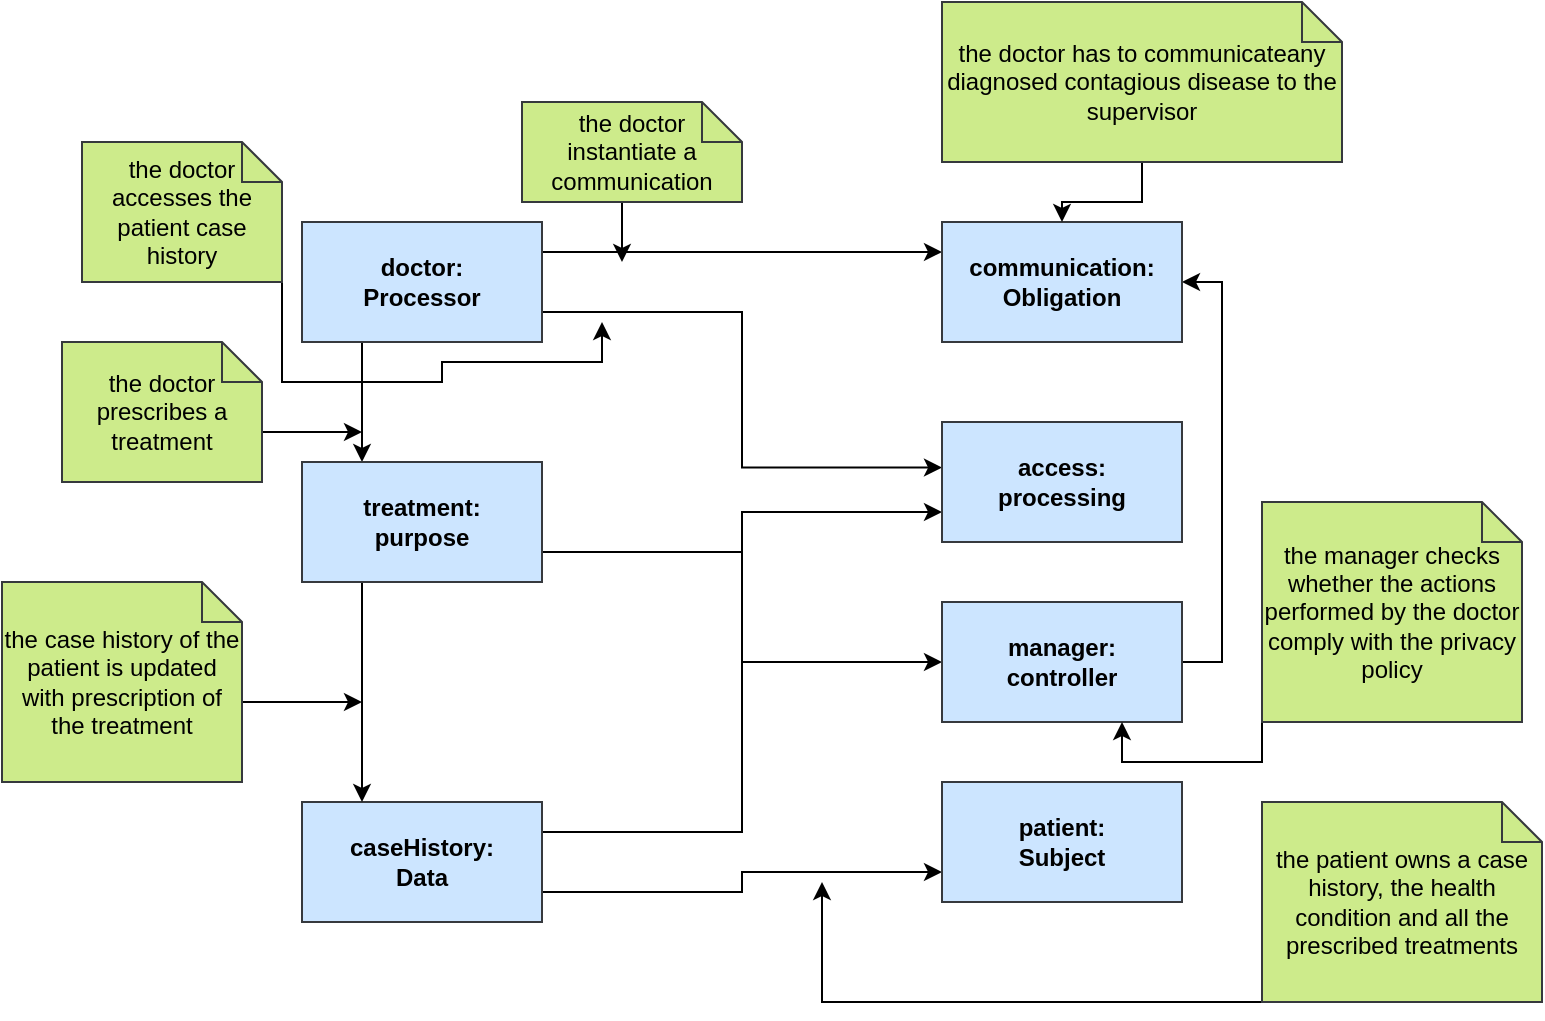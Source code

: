 <mxfile version="20.8.5" type="github">
  <diagram id="brKKMgJPrSuERsmTEYoN" name="Page-1">
    <mxGraphModel dx="1050" dy="558" grid="1" gridSize="10" guides="1" tooltips="1" connect="1" arrows="1" fold="1" page="1" pageScale="1" pageWidth="850" pageHeight="1100" math="0" shadow="0">
      <root>
        <mxCell id="0" />
        <mxCell id="1" parent="0" />
        <mxCell id="Jqx5dntZI7fwhoWwZIE8-1" style="edgeStyle=orthogonalEdgeStyle;rounded=0;orthogonalLoop=1;jettySize=auto;html=1;exitX=1;exitY=0.75;exitDx=0;exitDy=0;entryX=0;entryY=0.38;entryDx=0;entryDy=0;entryPerimeter=0;" edge="1" parent="1" source="Jqx5dntZI7fwhoWwZIE8-4" target="Jqx5dntZI7fwhoWwZIE8-14">
          <mxGeometry relative="1" as="geometry">
            <Array as="points">
              <mxPoint x="410" y="275" />
              <mxPoint x="410" y="353" />
            </Array>
          </mxGeometry>
        </mxCell>
        <mxCell id="Jqx5dntZI7fwhoWwZIE8-2" style="edgeStyle=orthogonalEdgeStyle;rounded=0;orthogonalLoop=1;jettySize=auto;html=1;exitX=1;exitY=0.25;exitDx=0;exitDy=0;entryX=0;entryY=0.25;entryDx=0;entryDy=0;" edge="1" parent="1" source="Jqx5dntZI7fwhoWwZIE8-4" target="Jqx5dntZI7fwhoWwZIE8-15">
          <mxGeometry relative="1" as="geometry" />
        </mxCell>
        <mxCell id="Jqx5dntZI7fwhoWwZIE8-3" style="edgeStyle=orthogonalEdgeStyle;rounded=0;orthogonalLoop=1;jettySize=auto;html=1;exitX=0.25;exitY=1;exitDx=0;exitDy=0;entryX=0.25;entryY=0;entryDx=0;entryDy=0;" edge="1" parent="1" source="Jqx5dntZI7fwhoWwZIE8-4" target="Jqx5dntZI7fwhoWwZIE8-10">
          <mxGeometry relative="1" as="geometry" />
        </mxCell>
        <mxCell id="Jqx5dntZI7fwhoWwZIE8-4" value="&lt;b&gt;doctor:&lt;br&gt;Processor&lt;/b&gt;" style="rounded=0;whiteSpace=wrap;html=1;fillColor=#cce5ff;strokeColor=#36393d;" vertex="1" parent="1">
          <mxGeometry x="190" y="230" width="120" height="60" as="geometry" />
        </mxCell>
        <mxCell id="Jqx5dntZI7fwhoWwZIE8-5" style="edgeStyle=orthogonalEdgeStyle;rounded=0;orthogonalLoop=1;jettySize=auto;html=1;exitX=1;exitY=0.75;exitDx=0;exitDy=0;entryX=0;entryY=0.75;entryDx=0;entryDy=0;" edge="1" parent="1" source="Jqx5dntZI7fwhoWwZIE8-7" target="Jqx5dntZI7fwhoWwZIE8-11">
          <mxGeometry relative="1" as="geometry" />
        </mxCell>
        <mxCell id="Jqx5dntZI7fwhoWwZIE8-6" style="edgeStyle=orthogonalEdgeStyle;rounded=0;orthogonalLoop=1;jettySize=auto;html=1;exitX=1;exitY=0.25;exitDx=0;exitDy=0;entryX=0;entryY=0.75;entryDx=0;entryDy=0;" edge="1" parent="1" source="Jqx5dntZI7fwhoWwZIE8-7" target="Jqx5dntZI7fwhoWwZIE8-14">
          <mxGeometry relative="1" as="geometry" />
        </mxCell>
        <mxCell id="Jqx5dntZI7fwhoWwZIE8-7" value="&lt;b&gt;caseHistory:&lt;br&gt;Data&lt;/b&gt;" style="rounded=0;whiteSpace=wrap;html=1;fillColor=#cce5ff;strokeColor=#36393d;" vertex="1" parent="1">
          <mxGeometry x="190" y="520" width="120" height="60" as="geometry" />
        </mxCell>
        <mxCell id="Jqx5dntZI7fwhoWwZIE8-8" style="edgeStyle=orthogonalEdgeStyle;rounded=0;orthogonalLoop=1;jettySize=auto;html=1;exitX=0.25;exitY=1;exitDx=0;exitDy=0;entryX=0.25;entryY=0;entryDx=0;entryDy=0;" edge="1" parent="1" source="Jqx5dntZI7fwhoWwZIE8-10" target="Jqx5dntZI7fwhoWwZIE8-7">
          <mxGeometry relative="1" as="geometry" />
        </mxCell>
        <mxCell id="Jqx5dntZI7fwhoWwZIE8-9" style="edgeStyle=orthogonalEdgeStyle;rounded=0;orthogonalLoop=1;jettySize=auto;html=1;exitX=1;exitY=0.75;exitDx=0;exitDy=0;entryX=0;entryY=0.5;entryDx=0;entryDy=0;" edge="1" parent="1" source="Jqx5dntZI7fwhoWwZIE8-10" target="Jqx5dntZI7fwhoWwZIE8-13">
          <mxGeometry relative="1" as="geometry" />
        </mxCell>
        <mxCell id="Jqx5dntZI7fwhoWwZIE8-10" value="&lt;b&gt;treatment:&lt;br&gt;purpose&lt;/b&gt;" style="rounded=0;whiteSpace=wrap;html=1;fillColor=#cce5ff;strokeColor=#36393d;" vertex="1" parent="1">
          <mxGeometry x="190" y="350" width="120" height="60" as="geometry" />
        </mxCell>
        <mxCell id="Jqx5dntZI7fwhoWwZIE8-11" value="&lt;b&gt;patient:&lt;br&gt;Subject&lt;/b&gt;" style="rounded=0;whiteSpace=wrap;html=1;fillColor=#cce5ff;strokeColor=#36393d;" vertex="1" parent="1">
          <mxGeometry x="510" y="510" width="120" height="60" as="geometry" />
        </mxCell>
        <mxCell id="Jqx5dntZI7fwhoWwZIE8-12" style="edgeStyle=orthogonalEdgeStyle;rounded=0;orthogonalLoop=1;jettySize=auto;html=1;exitX=1;exitY=0.5;exitDx=0;exitDy=0;entryX=1;entryY=0.5;entryDx=0;entryDy=0;" edge="1" parent="1" source="Jqx5dntZI7fwhoWwZIE8-13" target="Jqx5dntZI7fwhoWwZIE8-15">
          <mxGeometry relative="1" as="geometry" />
        </mxCell>
        <mxCell id="Jqx5dntZI7fwhoWwZIE8-13" value="&lt;b&gt;manager:&lt;br&gt;controller&lt;br&gt;&lt;/b&gt;" style="rounded=0;whiteSpace=wrap;html=1;fillColor=#cce5ff;strokeColor=#36393d;" vertex="1" parent="1">
          <mxGeometry x="510" y="420" width="120" height="60" as="geometry" />
        </mxCell>
        <mxCell id="Jqx5dntZI7fwhoWwZIE8-14" value="&lt;b&gt;access:&lt;br&gt;processing&lt;br&gt;&lt;/b&gt;" style="rounded=0;whiteSpace=wrap;html=1;fillColor=#cce5ff;strokeColor=#36393d;" vertex="1" parent="1">
          <mxGeometry x="510" y="330" width="120" height="60" as="geometry" />
        </mxCell>
        <mxCell id="Jqx5dntZI7fwhoWwZIE8-15" value="&lt;b&gt;communication:&lt;br&gt;Obligation&lt;/b&gt;" style="rounded=0;whiteSpace=wrap;html=1;fillColor=#cce5ff;strokeColor=#36393d;" vertex="1" parent="1">
          <mxGeometry x="510" y="230" width="120" height="60" as="geometry" />
        </mxCell>
        <mxCell id="Jqx5dntZI7fwhoWwZIE8-52" style="edgeStyle=orthogonalEdgeStyle;rounded=0;orthogonalLoop=1;jettySize=auto;html=1;exitX=0;exitY=1;exitDx=0;exitDy=0;exitPerimeter=0;" edge="1" parent="1" source="Jqx5dntZI7fwhoWwZIE8-16">
          <mxGeometry relative="1" as="geometry">
            <mxPoint x="450" y="560" as="targetPoint" />
            <Array as="points">
              <mxPoint x="670" y="620" />
              <mxPoint x="450" y="620" />
            </Array>
          </mxGeometry>
        </mxCell>
        <mxCell id="Jqx5dntZI7fwhoWwZIE8-16" value="the patient owns a case history, the health condition and all the prescribed treatments" style="shape=note;size=20;whiteSpace=wrap;html=1;fillColor=#cdeb8b;strokeColor=#36393d;" vertex="1" parent="1">
          <mxGeometry x="670" y="520" width="140" height="100" as="geometry" />
        </mxCell>
        <mxCell id="Jqx5dntZI7fwhoWwZIE8-53" style="edgeStyle=orthogonalEdgeStyle;rounded=0;orthogonalLoop=1;jettySize=auto;html=1;exitX=0;exitY=1;exitDx=0;exitDy=0;exitPerimeter=0;entryX=0.75;entryY=1;entryDx=0;entryDy=0;" edge="1" parent="1" source="Jqx5dntZI7fwhoWwZIE8-17" target="Jqx5dntZI7fwhoWwZIE8-13">
          <mxGeometry relative="1" as="geometry" />
        </mxCell>
        <mxCell id="Jqx5dntZI7fwhoWwZIE8-17" value="the manager checks whether the actions performed by the doctor comply with the privacy policy" style="shape=note;size=20;whiteSpace=wrap;html=1;fillColor=#cdeb8b;strokeColor=#36393d;" vertex="1" parent="1">
          <mxGeometry x="670" y="370" width="130" height="110" as="geometry" />
        </mxCell>
        <mxCell id="Jqx5dntZI7fwhoWwZIE8-51" style="edgeStyle=orthogonalEdgeStyle;rounded=0;orthogonalLoop=1;jettySize=auto;html=1;exitX=0;exitY=0;exitDx=120;exitDy=60;exitPerimeter=0;" edge="1" parent="1" source="Jqx5dntZI7fwhoWwZIE8-18">
          <mxGeometry relative="1" as="geometry">
            <mxPoint x="220" y="470" as="targetPoint" />
          </mxGeometry>
        </mxCell>
        <mxCell id="Jqx5dntZI7fwhoWwZIE8-18" value="the case history of the patient is updated with prescription of the treatment" style="shape=note;size=20;whiteSpace=wrap;html=1;fillColor=#cdeb8b;strokeColor=#36393d;" vertex="1" parent="1">
          <mxGeometry x="40" y="410" width="120" height="100" as="geometry" />
        </mxCell>
        <mxCell id="Jqx5dntZI7fwhoWwZIE8-50" style="edgeStyle=orthogonalEdgeStyle;rounded=0;orthogonalLoop=1;jettySize=auto;html=1;exitX=0;exitY=0;exitDx=100;exitDy=45;exitPerimeter=0;" edge="1" parent="1" source="Jqx5dntZI7fwhoWwZIE8-19">
          <mxGeometry relative="1" as="geometry">
            <mxPoint x="220" y="335" as="targetPoint" />
          </mxGeometry>
        </mxCell>
        <mxCell id="Jqx5dntZI7fwhoWwZIE8-19" value="the doctor prescribes a treatment" style="shape=note;size=20;whiteSpace=wrap;html=1;fillColor=#cdeb8b;strokeColor=#36393d;" vertex="1" parent="1">
          <mxGeometry x="70" y="290" width="100" height="70" as="geometry" />
        </mxCell>
        <mxCell id="Jqx5dntZI7fwhoWwZIE8-49" style="edgeStyle=orthogonalEdgeStyle;rounded=0;orthogonalLoop=1;jettySize=auto;html=1;exitX=1;exitY=1;exitDx=0;exitDy=0;exitPerimeter=0;" edge="1" parent="1" source="Jqx5dntZI7fwhoWwZIE8-20">
          <mxGeometry relative="1" as="geometry">
            <mxPoint x="340" y="280" as="targetPoint" />
            <Array as="points">
              <mxPoint x="180" y="310" />
              <mxPoint x="260" y="310" />
              <mxPoint x="260" y="300" />
              <mxPoint x="340" y="300" />
            </Array>
          </mxGeometry>
        </mxCell>
        <mxCell id="Jqx5dntZI7fwhoWwZIE8-20" value="the doctor accesses the patient case history" style="shape=note;size=20;whiteSpace=wrap;html=1;fillColor=#cdeb8b;strokeColor=#36393d;" vertex="1" parent="1">
          <mxGeometry x="80" y="190" width="100" height="70" as="geometry" />
        </mxCell>
        <mxCell id="Jqx5dntZI7fwhoWwZIE8-21" style="edgeStyle=orthogonalEdgeStyle;rounded=0;orthogonalLoop=1;jettySize=auto;html=1;exitX=0.5;exitY=1;exitDx=0;exitDy=0;exitPerimeter=0;entryX=0.5;entryY=0;entryDx=0;entryDy=0;" edge="1" parent="1" source="Jqx5dntZI7fwhoWwZIE8-22" target="Jqx5dntZI7fwhoWwZIE8-15">
          <mxGeometry relative="1" as="geometry" />
        </mxCell>
        <mxCell id="Jqx5dntZI7fwhoWwZIE8-22" value="the doctor has to communicateany diagnosed contagious disease to the supervisor" style="shape=note;size=20;whiteSpace=wrap;html=1;fillColor=#cdeb8b;strokeColor=#36393d;" vertex="1" parent="1">
          <mxGeometry x="510" y="120" width="200" height="80" as="geometry" />
        </mxCell>
        <mxCell id="Jqx5dntZI7fwhoWwZIE8-23" style="edgeStyle=orthogonalEdgeStyle;rounded=0;orthogonalLoop=1;jettySize=auto;html=1;exitX=0.5;exitY=1;exitDx=0;exitDy=0;exitPerimeter=0;" edge="1" parent="1" source="Jqx5dntZI7fwhoWwZIE8-24">
          <mxGeometry relative="1" as="geometry">
            <mxPoint x="350" y="250" as="targetPoint" />
          </mxGeometry>
        </mxCell>
        <mxCell id="Jqx5dntZI7fwhoWwZIE8-24" value="the doctor instantiate a communication" style="shape=note;size=20;whiteSpace=wrap;html=1;fillColor=#cdeb8b;strokeColor=#36393d;" vertex="1" parent="1">
          <mxGeometry x="300" y="170" width="110" height="50" as="geometry" />
        </mxCell>
      </root>
    </mxGraphModel>
  </diagram>
</mxfile>
